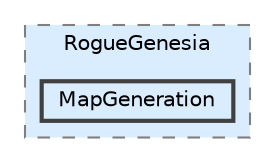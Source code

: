 digraph "Q:/IdleWave/Projet/Assets/Scripts/RogueGenesia/MapGeneration"
{
 // LATEX_PDF_SIZE
  bgcolor="transparent";
  edge [fontname=Helvetica,fontsize=10,labelfontname=Helvetica,labelfontsize=10];
  node [fontname=Helvetica,fontsize=10,shape=box,height=0.2,width=0.4];
  compound=true
  subgraph clusterdir_d4c8a807693b39dbeba49ac8db2dc23a {
    graph [ bgcolor="#daedff", pencolor="grey50", label="RogueGenesia", fontname=Helvetica,fontsize=10 style="filled,dashed", URL="dir_d4c8a807693b39dbeba49ac8db2dc23a.html",tooltip=""]
  dir_3e0f95b552e0fff3d2e41c11f3d7c05d [label="MapGeneration", fillcolor="#daedff", color="grey25", style="filled,bold", URL="dir_3e0f95b552e0fff3d2e41c11f3d7c05d.html",tooltip=""];
  }
}
